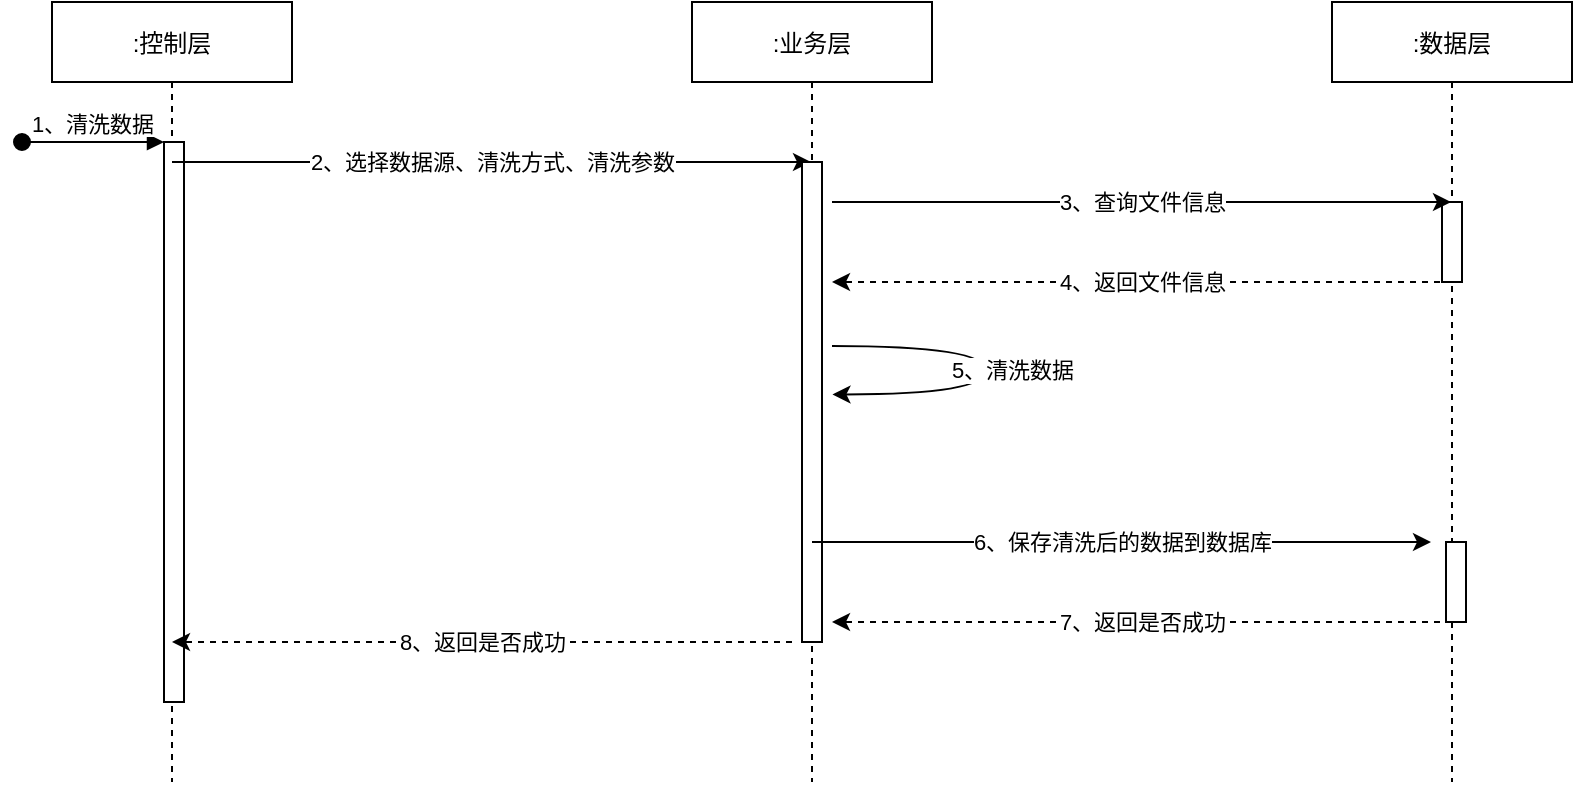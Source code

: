 <mxfile version="13.9.9" type="device"><diagram id="OlJtpjkJzFV3rQnyGvcJ" name="第 1 页"><mxGraphModel dx="1024" dy="592" grid="1" gridSize="10" guides="1" tooltips="1" connect="1" arrows="1" fold="1" page="1" pageScale="1" pageWidth="827" pageHeight="1169" math="0" shadow="0"><root><mxCell id="0"/><mxCell id="1" parent="0"/><mxCell id="vUI8ROhS_6Fb_L5MWuEe-1" value=":控制层" style="shape=umlLifeline;perimeter=lifelinePerimeter;container=1;collapsible=0;recursiveResize=0;rounded=0;shadow=0;strokeWidth=1;" vertex="1" parent="1"><mxGeometry x="120" y="80" width="120" height="390" as="geometry"/></mxCell><mxCell id="vUI8ROhS_6Fb_L5MWuEe-2" value="" style="points=[];perimeter=orthogonalPerimeter;rounded=0;shadow=0;strokeWidth=1;" vertex="1" parent="vUI8ROhS_6Fb_L5MWuEe-1"><mxGeometry x="56" y="70" width="10" height="280" as="geometry"/></mxCell><mxCell id="vUI8ROhS_6Fb_L5MWuEe-3" value="1、清洗数据" style="verticalAlign=bottom;startArrow=oval;endArrow=block;startSize=8;shadow=0;strokeWidth=1;" edge="1" parent="vUI8ROhS_6Fb_L5MWuEe-1" target="vUI8ROhS_6Fb_L5MWuEe-2"><mxGeometry relative="1" as="geometry"><mxPoint x="-15" y="70" as="sourcePoint"/></mxGeometry></mxCell><mxCell id="vUI8ROhS_6Fb_L5MWuEe-4" value="" style="endArrow=classic;html=1;" edge="1" parent="vUI8ROhS_6Fb_L5MWuEe-1" target="vUI8ROhS_6Fb_L5MWuEe-6"><mxGeometry relative="1" as="geometry"><mxPoint x="60" y="80" as="sourcePoint"/><mxPoint x="160" y="80" as="targetPoint"/></mxGeometry></mxCell><mxCell id="vUI8ROhS_6Fb_L5MWuEe-5" value="2、选择数据源、清洗方式、清洗参数" style="edgeLabel;resizable=0;html=1;align=center;verticalAlign=middle;" connectable="0" vertex="1" parent="vUI8ROhS_6Fb_L5MWuEe-4"><mxGeometry relative="1" as="geometry"/></mxCell><mxCell id="vUI8ROhS_6Fb_L5MWuEe-6" value=":业务层" style="shape=umlLifeline;perimeter=lifelinePerimeter;container=1;collapsible=0;recursiveResize=0;rounded=0;shadow=0;strokeWidth=1;" vertex="1" parent="1"><mxGeometry x="440" y="80" width="120" height="390" as="geometry"/></mxCell><mxCell id="vUI8ROhS_6Fb_L5MWuEe-7" value="" style="points=[];perimeter=orthogonalPerimeter;rounded=0;shadow=0;strokeWidth=1;" vertex="1" parent="vUI8ROhS_6Fb_L5MWuEe-6"><mxGeometry x="55" y="80" width="10" height="240" as="geometry"/></mxCell><mxCell id="vUI8ROhS_6Fb_L5MWuEe-8" value=":数据层" style="shape=umlLifeline;perimeter=lifelinePerimeter;container=1;collapsible=0;recursiveResize=0;rounded=0;shadow=0;strokeWidth=1;" vertex="1" parent="1"><mxGeometry x="760" y="80" width="120" height="390" as="geometry"/></mxCell><mxCell id="vUI8ROhS_6Fb_L5MWuEe-11" value="" style="points=[];perimeter=orthogonalPerimeter;rounded=0;shadow=0;strokeWidth=1;" vertex="1" parent="vUI8ROhS_6Fb_L5MWuEe-8"><mxGeometry x="57" y="270" width="10" height="40" as="geometry"/></mxCell><mxCell id="vUI8ROhS_6Fb_L5MWuEe-45" value="" style="points=[];perimeter=orthogonalPerimeter;rounded=0;shadow=0;strokeWidth=1;" vertex="1" parent="vUI8ROhS_6Fb_L5MWuEe-8"><mxGeometry x="55" y="100" width="10" height="40" as="geometry"/></mxCell><mxCell id="vUI8ROhS_6Fb_L5MWuEe-17" value="8、返回是否成功" style="endArrow=classic;html=1;dashed=1;" edge="1" parent="1"><mxGeometry relative="1" as="geometry"><mxPoint x="490" y="400" as="sourcePoint"/><mxPoint x="180" y="400" as="targetPoint"/><Array as="points"><mxPoint x="350" y="400"/></Array></mxGeometry></mxCell><mxCell id="vUI8ROhS_6Fb_L5MWuEe-20" value="" style="endArrow=classic;html=1;" edge="1" parent="1"><mxGeometry relative="1" as="geometry"><mxPoint x="500" y="350" as="sourcePoint"/><mxPoint x="809.5" y="350" as="targetPoint"/></mxGeometry></mxCell><mxCell id="vUI8ROhS_6Fb_L5MWuEe-21" value="6、保存清洗后的数据到数据库" style="edgeLabel;resizable=0;html=1;align=center;verticalAlign=middle;" connectable="0" vertex="1" parent="vUI8ROhS_6Fb_L5MWuEe-20"><mxGeometry relative="1" as="geometry"/></mxCell><mxCell id="vUI8ROhS_6Fb_L5MWuEe-22" value="7、返回是否成功" style="endArrow=classic;html=1;dashed=1;" edge="1" parent="1"><mxGeometry relative="1" as="geometry"><mxPoint x="820" y="390" as="sourcePoint"/><mxPoint x="510" y="390" as="targetPoint"/></mxGeometry></mxCell><mxCell id="vUI8ROhS_6Fb_L5MWuEe-46" value="" style="endArrow=classic;html=1;" edge="1" parent="1"><mxGeometry relative="1" as="geometry"><mxPoint x="510" y="180" as="sourcePoint"/><mxPoint x="819.5" y="180" as="targetPoint"/></mxGeometry></mxCell><mxCell id="vUI8ROhS_6Fb_L5MWuEe-47" value="3、查询文件信息" style="edgeLabel;resizable=0;html=1;align=center;verticalAlign=middle;" connectable="0" vertex="1" parent="vUI8ROhS_6Fb_L5MWuEe-46"><mxGeometry relative="1" as="geometry"/></mxCell><mxCell id="vUI8ROhS_6Fb_L5MWuEe-48" value="4、返回文件信息" style="endArrow=classic;html=1;dashed=1;" edge="1" parent="1"><mxGeometry relative="1" as="geometry"><mxPoint x="820" y="220" as="sourcePoint"/><mxPoint x="510" y="220" as="targetPoint"/></mxGeometry></mxCell><mxCell id="vUI8ROhS_6Fb_L5MWuEe-49" value="" style="endArrow=classic;html=1;edgeStyle=orthogonalEdgeStyle;curved=1;entryX=0.527;entryY=0.414;entryDx=0;entryDy=0;entryPerimeter=0;" edge="1" parent="1"><mxGeometry relative="1" as="geometry"><mxPoint x="510" y="252" as="sourcePoint"/><mxPoint x="510.24" y="276.2" as="targetPoint"/><Array as="points"><mxPoint x="587" y="252"/><mxPoint x="587" y="276"/></Array></mxGeometry></mxCell><mxCell id="vUI8ROhS_6Fb_L5MWuEe-50" value="5、清洗数据" style="edgeLabel;resizable=0;html=1;align=center;verticalAlign=middle;" connectable="0" vertex="1" parent="vUI8ROhS_6Fb_L5MWuEe-49"><mxGeometry relative="1" as="geometry"><mxPoint x="13" y="-0.5" as="offset"/></mxGeometry></mxCell></root></mxGraphModel></diagram></mxfile>